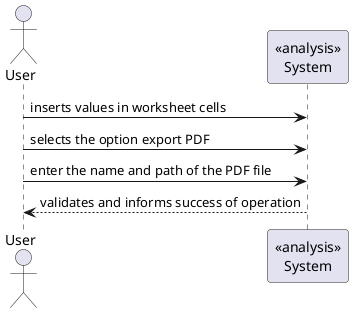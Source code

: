 @startuml doc-files/core08.1_Export_pdf_sd_analysis.png

actor User
participant "<<analysis>>\nSystem" as System


User -> System: inserts values in worksheet cells
User -> System: selects the option export PDF
User -> System: enter the name and path of the PDF file
User <-- System: validates and informs success of operation


@enduml